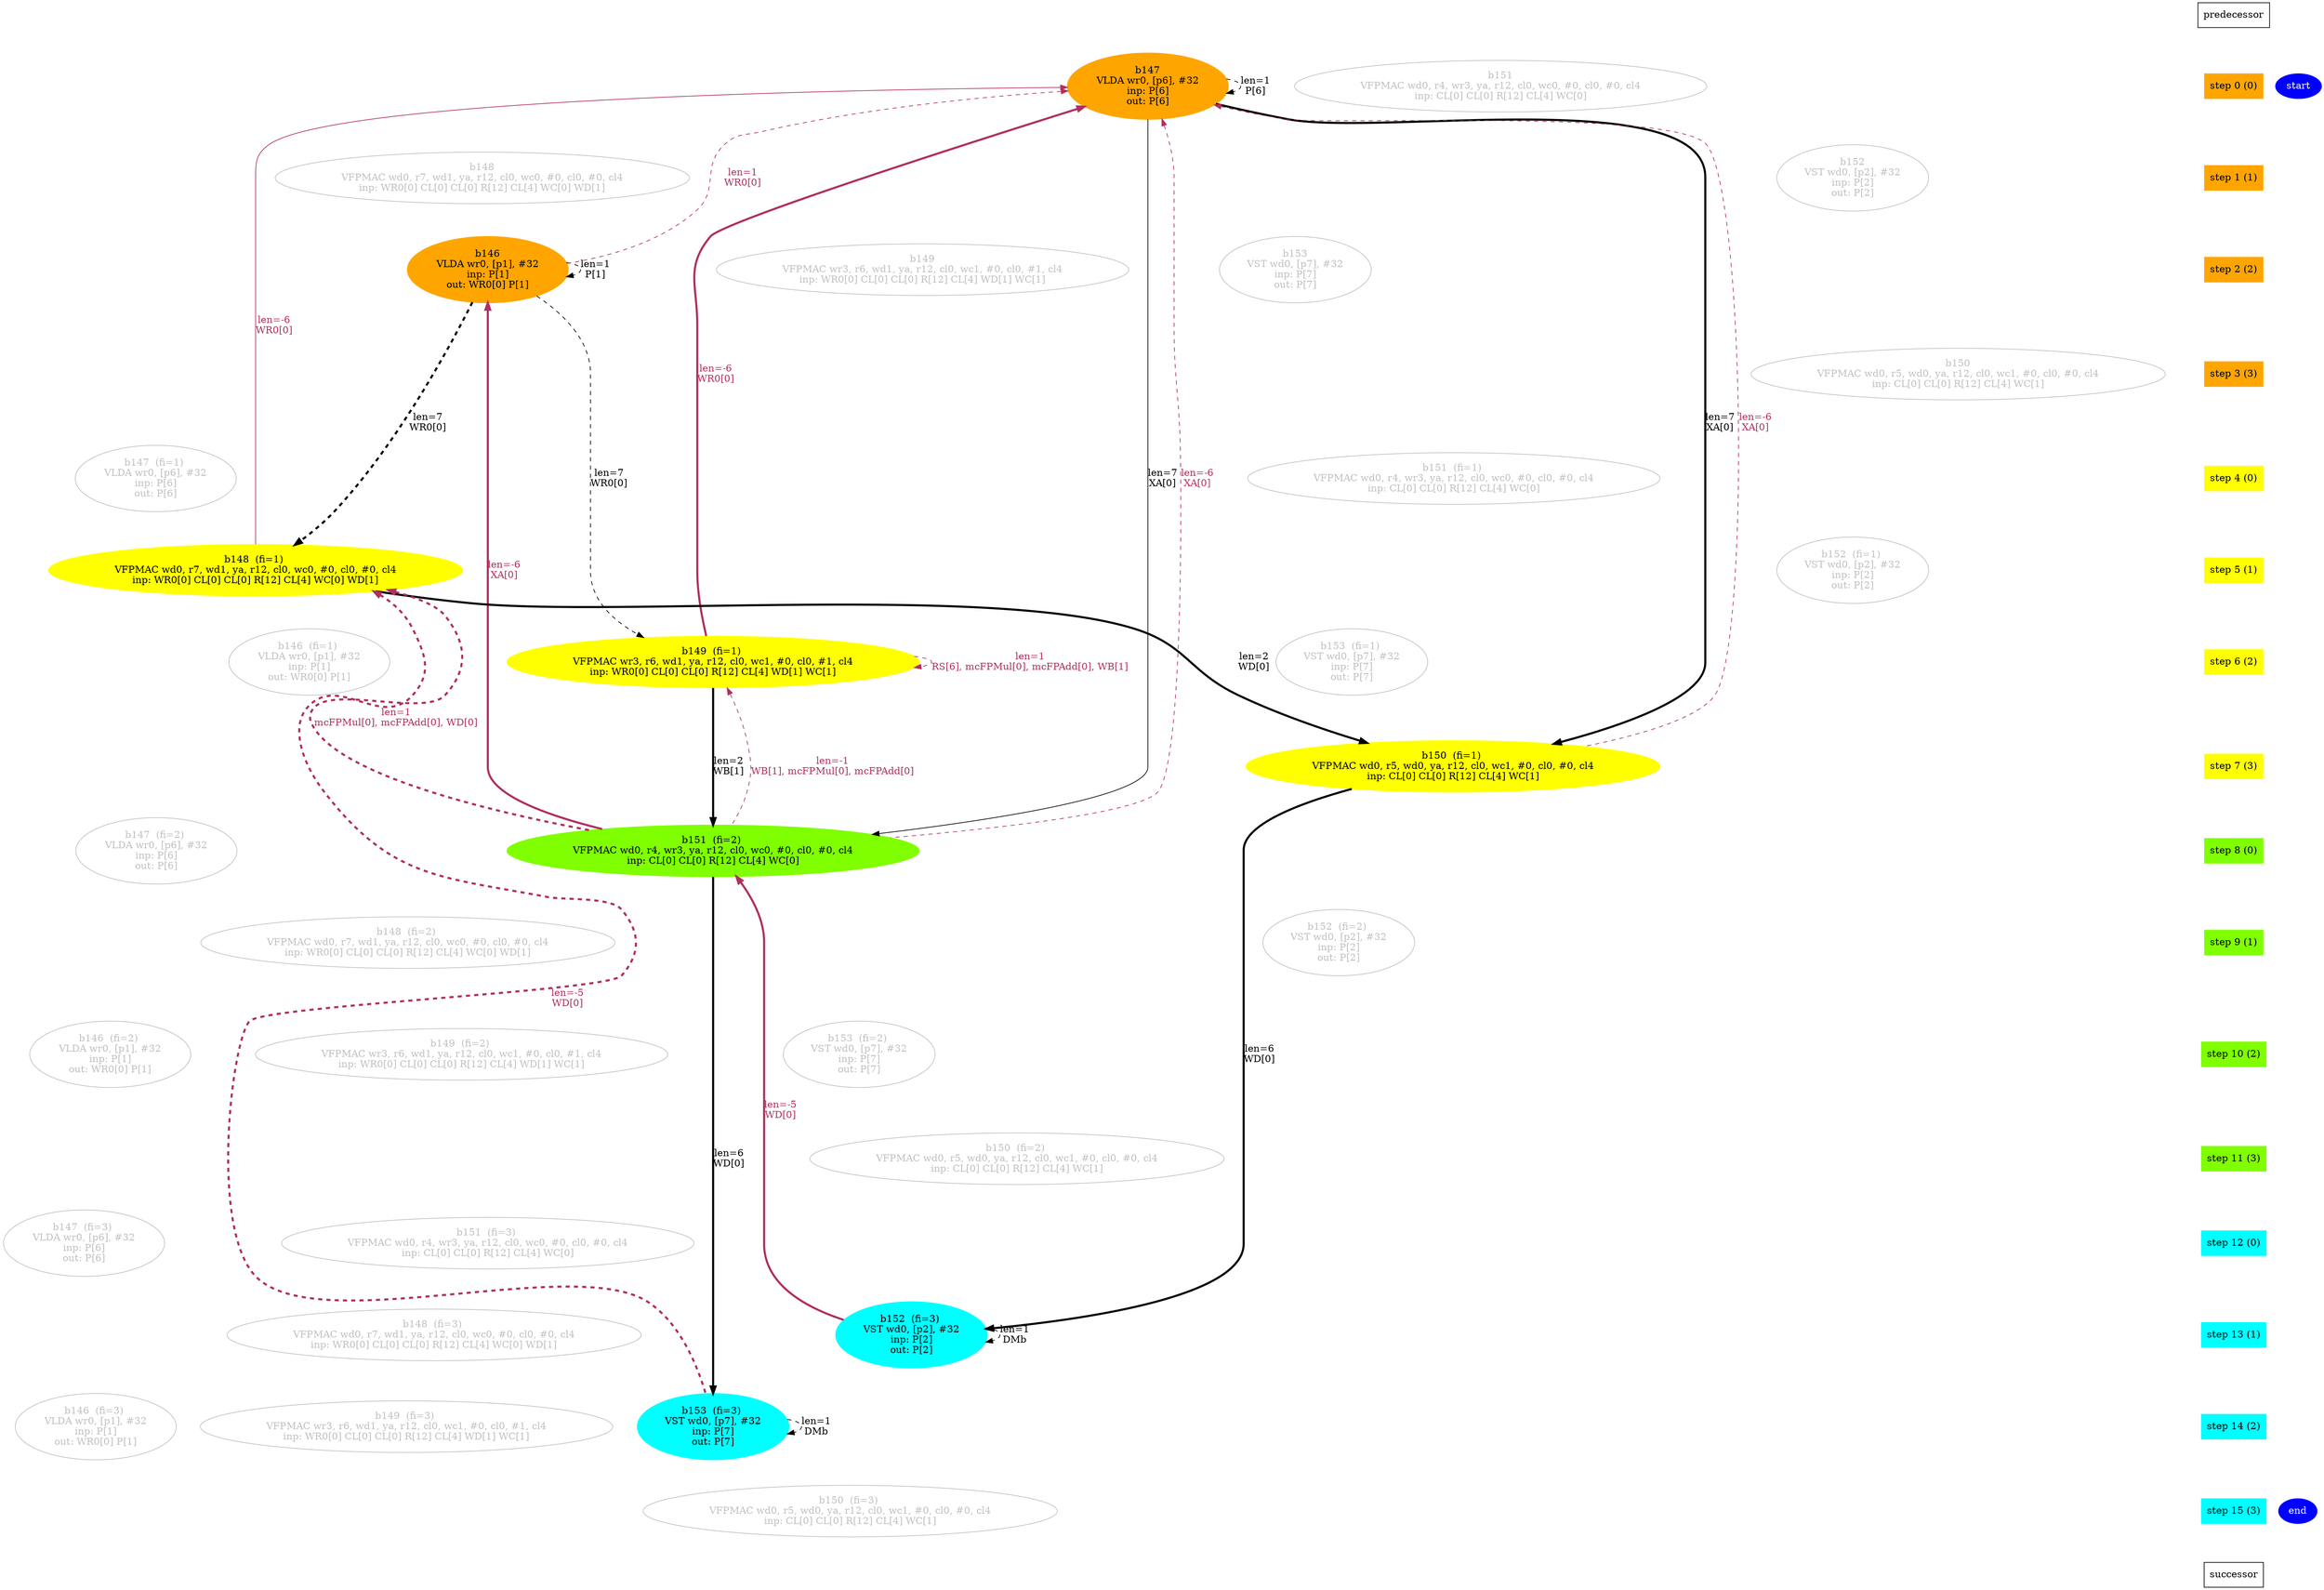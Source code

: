 digraph N {
 b146[color=orange,fontcolor=black,style=filled,label="b146\nVLDA wr0, [p1], #32\ninp: P[1]\nout: WR0[0] P[1]"];  {rank=same; S2;  b146;}
 b147[color=orange,fontcolor=black,style=filled,label="b147\nVLDA wr0, [p6], #32\ninp: P[6]\nout: P[6]"];  {rank=same; S0;  b147;}
 b148[color=yellow,fontcolor=black,style=filled,label="b148  (fi=1) \nVFPMAC wd0, r7, wd1, ya, r12, cl0, wc0, #0, cl0, #0, cl4\ninp: WR0[0] CL[0] CL[0] R[12] CL[4] WC[0] WD[1]"];  {rank=same; S5;  b148;}
 b149[color=yellow,fontcolor=black,style=filled,label="b149  (fi=1) \nVFPMAC wr3, r6, wd1, ya, r12, cl0, wc1, #0, cl0, #1, cl4\ninp: WR0[0] CL[0] CL[0] R[12] CL[4] WD[1] WC[1]"];  {rank=same; S6;  b149;}
 b150[color=yellow,fontcolor=black,style=filled,label="b150  (fi=1) \nVFPMAC wd0, r5, wd0, ya, r12, cl0, wc1, #0, cl0, #0, cl4\ninp: CL[0] CL[0] R[12] CL[4] WC[1]"];  {rank=same; S7;  b150;}
 b151[color=chartreuse,fontcolor=black,style=filled,label="b151  (fi=2) \nVFPMAC wd0, r4, wr3, ya, r12, cl0, wc0, #0, cl0, #0, cl4\ninp: CL[0] CL[0] R[12] CL[4] WC[0]"];  {rank=same; S8;  b151;}
 b152[color=cyan,fontcolor=black,style=filled,label="b152  (fi=3) \nVST wd0, [p2], #32\ninp: P[2]\nout: P[2]"];  {rank=same; S13;  b152;}
 b153[color=cyan,fontcolor=black,style=filled,label="b153  (fi=3) \nVST wd0, [p7], #32\ninp: P[7]\nout: P[7]"];  {rank=same; S14;  b153;}
 start [color=blue,fontcolor=white,style=filled,label="start"];  {rank=same; S0;  start;}
 end [color=blue,fontcolor=white,style=filled,label="end"];  {rank=same; S15;  end;}
   b147 -> b151 [color=black,fontcolor=black,label="len=7\nXA[0]",weight=1000];
   b147 -> b150 [color=black,fontcolor=black,penwidth=3,label="len=7\nXA[0]",weight=1000];
   b147 -> b148 [color=maroon,fontcolor=maroon,label="len=-6\nWR0[0]",weight=1000,dir=back];
   b148 -> b150 [color=black,fontcolor=black,penwidth=3,label="len=2\nWD[0]",weight=1000];
   b147 -> b149 [color=maroon,fontcolor=maroon,penwidth=3,label="len=-6\nWR0[0]",weight=1000,dir=back];
   b149 -> b151 [color=black,fontcolor=black,penwidth=3,label="len=2\nWB[1]",weight=1000];
   b150 -> b152 [color=black,fontcolor=black,penwidth=3,label="len=6\nWD[0]",weight=1000];
   b146 -> b151 [color=maroon,fontcolor=maroon,penwidth=3,label="len=-6\nXA[0]",weight=1000,dir=back];
   b151 -> b153 [color=black,fontcolor=black,penwidth=3,label="len=6\nWD[0]",weight=1000];
   b151 -> b152 [color=maroon,fontcolor=maroon,penwidth=3,label="len=-5\nWD[0]",weight=1000,dir=back];
   b146 -> b148 [color=black,fontcolor=black,penwidth=3,style=dashed,label="len=7\nWR0[0]"];
   b146 -> b149 [color=black,fontcolor=black,style=dashed,label="len=7\nWR0[0]"];
   b147 -> b146 [color=maroon,fontcolor=maroon,style=dashed,dir=back,label="len=1\nWR0[0]"];
   b146 -> b146 [color=black,fontcolor=black,style=dashed,label="len=1\nP[1]"];
   b147 -> b147 [color=black,fontcolor=black,style=dashed,label="len=1\nP[6]"];
   b149 -> b149 [color=maroon,fontcolor=maroon,style=dashed,label="len=1\nRS[6], mcFPMul[0], mcFPAdd[0], WB[1]"];
   b147 -> b150 [color=maroon,fontcolor=maroon,style=dashed,dir=back,label="len=-6\nXA[0]"];
   b149 -> b151 [color=maroon,fontcolor=maroon,style=dashed,dir=back,label="len=-1\nWB[1], mcFPMul[0], mcFPAdd[0]"];
   b148 -> b151 [color=maroon,fontcolor=maroon,penwidth=3,style=dashed,dir=back,label="len=1\nmcFPMul[0], mcFPAdd[0], WD[0]"];
   b147 -> b151 [color=maroon,fontcolor=maroon,style=dashed,dir=back,label="len=-6\nXA[0]"];
   b152 -> b152 [color=black,fontcolor=black,style=dashed,label="len=1\nDMb"];
   b153 -> b153 [color=black,fontcolor=black,style=dashed,label="len=1\nDMb"];
   b148 -> b153 [color=maroon,fontcolor=maroon,penwidth=3,style=dashed,dir=back,label="len=-5\nWD[0]"];
 b146_copy_fi1[color=grey,fontcolor=grey,style=empty,label="b146  (fi=1) \nVLDA wr0, [p1], #32\ninp: P[1]\nout: WR0[0] P[1]"];  {rank=same; S6;  b146_copy_fi1;}
  b146 -> b146_copy_fi1[style=invis,weight=100];
 b146_copy_fi2[color=grey,fontcolor=grey,style=empty,label="b146  (fi=2) \nVLDA wr0, [p1], #32\ninp: P[1]\nout: WR0[0] P[1]"];  {rank=same; S10;  b146_copy_fi2;}
  b146_copy_fi1 -> b146_copy_fi2[style=invis,weight=100];
 b146_copy_fi3[color=grey,fontcolor=grey,style=empty,label="b146  (fi=3) \nVLDA wr0, [p1], #32\ninp: P[1]\nout: WR0[0] P[1]"];  {rank=same; S14;  b146_copy_fi3;}
  b146_copy_fi2 -> b146_copy_fi3[style=invis,weight=100];
 b147_copy_fi1[color=grey,fontcolor=grey,style=empty,label="b147  (fi=1) \nVLDA wr0, [p6], #32\ninp: P[6]\nout: P[6]"];  {rank=same; S4;  b147_copy_fi1;}
  b147 -> b147_copy_fi1[style=invis,weight=100];
 b147_copy_fi2[color=grey,fontcolor=grey,style=empty,label="b147  (fi=2) \nVLDA wr0, [p6], #32\ninp: P[6]\nout: P[6]"];  {rank=same; S8;  b147_copy_fi2;}
  b147_copy_fi1 -> b147_copy_fi2[style=invis,weight=100];
 b147_copy_fi3[color=grey,fontcolor=grey,style=empty,label="b147  (fi=3) \nVLDA wr0, [p6], #32\ninp: P[6]\nout: P[6]"];  {rank=same; S12;  b147_copy_fi3;}
  b147_copy_fi2 -> b147_copy_fi3[style=invis,weight=100];
 b148_copy_fi0[color=grey,fontcolor=grey,style=empty,label="b148\nVFPMAC wd0, r7, wd1, ya, r12, cl0, wc0, #0, cl0, #0, cl4\ninp: WR0[0] CL[0] CL[0] R[12] CL[4] WC[0] WD[1]"];  {rank=same; S1;  b148_copy_fi0;}
  b148_copy_fi0 -> b148[style=invis,weight=100];
 b148_copy_fi2[color=grey,fontcolor=grey,style=empty,label="b148  (fi=2) \nVFPMAC wd0, r7, wd1, ya, r12, cl0, wc0, #0, cl0, #0, cl4\ninp: WR0[0] CL[0] CL[0] R[12] CL[4] WC[0] WD[1]"];  {rank=same; S9;  b148_copy_fi2;}
  b148 -> b148_copy_fi2[style=invis,weight=100];
 b148_copy_fi3[color=grey,fontcolor=grey,style=empty,label="b148  (fi=3) \nVFPMAC wd0, r7, wd1, ya, r12, cl0, wc0, #0, cl0, #0, cl4\ninp: WR0[0] CL[0] CL[0] R[12] CL[4] WC[0] WD[1]"];  {rank=same; S13;  b148_copy_fi3;}
  b148_copy_fi2 -> b148_copy_fi3[style=invis,weight=100];
 b149_copy_fi0[color=grey,fontcolor=grey,style=empty,label="b149\nVFPMAC wr3, r6, wd1, ya, r12, cl0, wc1, #0, cl0, #1, cl4\ninp: WR0[0] CL[0] CL[0] R[12] CL[4] WD[1] WC[1]"];  {rank=same; S2;  b149_copy_fi0;}
  b149_copy_fi0 -> b149[style=invis,weight=100];
 b149_copy_fi2[color=grey,fontcolor=grey,style=empty,label="b149  (fi=2) \nVFPMAC wr3, r6, wd1, ya, r12, cl0, wc1, #0, cl0, #1, cl4\ninp: WR0[0] CL[0] CL[0] R[12] CL[4] WD[1] WC[1]"];  {rank=same; S10;  b149_copy_fi2;}
  b149 -> b149_copy_fi2[style=invis,weight=100];
 b149_copy_fi3[color=grey,fontcolor=grey,style=empty,label="b149  (fi=3) \nVFPMAC wr3, r6, wd1, ya, r12, cl0, wc1, #0, cl0, #1, cl4\ninp: WR0[0] CL[0] CL[0] R[12] CL[4] WD[1] WC[1]"];  {rank=same; S14;  b149_copy_fi3;}
  b149_copy_fi2 -> b149_copy_fi3[style=invis,weight=100];
 b150_copy_fi0[color=grey,fontcolor=grey,style=empty,label="b150\nVFPMAC wd0, r5, wd0, ya, r12, cl0, wc1, #0, cl0, #0, cl4\ninp: CL[0] CL[0] R[12] CL[4] WC[1]"];  {rank=same; S3;  b150_copy_fi0;}
  b150_copy_fi0 -> b150[style=invis,weight=100];
 b150_copy_fi2[color=grey,fontcolor=grey,style=empty,label="b150  (fi=2) \nVFPMAC wd0, r5, wd0, ya, r12, cl0, wc1, #0, cl0, #0, cl4\ninp: CL[0] CL[0] R[12] CL[4] WC[1]"];  {rank=same; S11;  b150_copy_fi2;}
  b150 -> b150_copy_fi2[style=invis,weight=100];
 b150_copy_fi3[color=grey,fontcolor=grey,style=empty,label="b150  (fi=3) \nVFPMAC wd0, r5, wd0, ya, r12, cl0, wc1, #0, cl0, #0, cl4\ninp: CL[0] CL[0] R[12] CL[4] WC[1]"];  {rank=same; S15;  b150_copy_fi3;}
  b150_copy_fi2 -> b150_copy_fi3[style=invis,weight=100];
 b151_copy_fi0[color=grey,fontcolor=grey,style=empty,label="b151\nVFPMAC wd0, r4, wr3, ya, r12, cl0, wc0, #0, cl0, #0, cl4\ninp: CL[0] CL[0] R[12] CL[4] WC[0]"];  {rank=same; S0;  b151_copy_fi0;}
 b151_copy_fi1[color=grey,fontcolor=grey,style=empty,label="b151  (fi=1) \nVFPMAC wd0, r4, wr3, ya, r12, cl0, wc0, #0, cl0, #0, cl4\ninp: CL[0] CL[0] R[12] CL[4] WC[0]"];  {rank=same; S4;  b151_copy_fi1;}
  b151_copy_fi0 -> b151_copy_fi1[style=invis,weight=100];
  b151_copy_fi1 -> b151[style=invis,weight=100];
 b151_copy_fi3[color=grey,fontcolor=grey,style=empty,label="b151  (fi=3) \nVFPMAC wd0, r4, wr3, ya, r12, cl0, wc0, #0, cl0, #0, cl4\ninp: CL[0] CL[0] R[12] CL[4] WC[0]"];  {rank=same; S12;  b151_copy_fi3;}
  b151 -> b151_copy_fi3[style=invis,weight=100];
 b152_copy_fi0[color=grey,fontcolor=grey,style=empty,label="b152\nVST wd0, [p2], #32\ninp: P[2]\nout: P[2]"];  {rank=same; S1;  b152_copy_fi0;}
 b152_copy_fi1[color=grey,fontcolor=grey,style=empty,label="b152  (fi=1) \nVST wd0, [p2], #32\ninp: P[2]\nout: P[2]"];  {rank=same; S5;  b152_copy_fi1;}
  b152_copy_fi0 -> b152_copy_fi1[style=invis,weight=100];
 b152_copy_fi2[color=grey,fontcolor=grey,style=empty,label="b152  (fi=2) \nVST wd0, [p2], #32\ninp: P[2]\nout: P[2]"];  {rank=same; S9;  b152_copy_fi2;}
  b152_copy_fi1 -> b152_copy_fi2[style=invis,weight=100];
  b152_copy_fi2 -> b152[style=invis,weight=100];
 b153_copy_fi0[color=grey,fontcolor=grey,style=empty,label="b153\nVST wd0, [p7], #32\ninp: P[7]\nout: P[7]"];  {rank=same; S2;  b153_copy_fi0;}
 b153_copy_fi1[color=grey,fontcolor=grey,style=empty,label="b153  (fi=1) \nVST wd0, [p7], #32\ninp: P[7]\nout: P[7]"];  {rank=same; S6;  b153_copy_fi1;}
  b153_copy_fi0 -> b153_copy_fi1[style=invis,weight=100];
 b153_copy_fi2[color=grey,fontcolor=grey,style=empty,label="b153  (fi=2) \nVST wd0, [p7], #32\ninp: P[7]\nout: P[7]"];  {rank=same; S10;  b153_copy_fi2;}
  b153_copy_fi1 -> b153_copy_fi2[style=invis,weight=100];
  b153_copy_fi2 -> b153[style=invis,weight=100];
  b147 -> b151_copy_fi0[style=invis,weight=1000];
  b147_copy_fi1 -> b151_copy_fi1[style=invis,weight=1000];
  b147_copy_fi2 -> b151[style=invis,weight=1000];
  b147_copy_fi3 -> b151_copy_fi3[style=invis,weight=1000];
  b148_copy_fi0 -> b152_copy_fi0[style=invis,weight=1000];
  b148 -> b152_copy_fi1[style=invis,weight=1000];
  b148_copy_fi2 -> b152_copy_fi2[style=invis,weight=1000];
  b148_copy_fi3 -> b152[style=invis,weight=1000];
  b146 -> b149_copy_fi0[style=invis,weight=1000];
  b149_copy_fi0 -> b153_copy_fi0[style=invis,weight=1000];
  b146_copy_fi1 -> b149[style=invis,weight=1000];
  b149 -> b153_copy_fi1[style=invis,weight=1000];
  b146_copy_fi2 -> b149_copy_fi2[style=invis,weight=1000];
  b149_copy_fi2 -> b153_copy_fi2[style=invis,weight=1000];
  b146_copy_fi3 -> b149_copy_fi3[style=invis,weight=1000];
  b149_copy_fi3 -> b153[style=invis,weight=1000];
  Sm1 [label="predecessor",shape=box];
  S0 [label="step 0 (0)",style=filled,fontcolor=black,color=orange,shape=box];
  Sm1 -> S0[style=invis,weight=9000];
  S1 [label="step 1 (1)",style=filled,fontcolor=black,color=orange,shape=box];
  S0 -> S1[style=invis,weight=9000];
  S2 [label="step 2 (2)",style=filled,fontcolor=black,color=orange,shape=box];
  S1 -> S2[style=invis,weight=9000];
  S3 [label="step 3 (3)",style=filled,fontcolor=black,color=orange,shape=box];
  S2 -> S3[style=invis,weight=9000];
  S4 [label="step 4 (0)",style=filled,fontcolor=black,color=yellow,shape=box];
  S3 -> S4[style=invis,weight=9000];
  S5 [label="step 5 (1)",style=filled,fontcolor=black,color=yellow,shape=box];
  S4 -> S5[style=invis,weight=9000];
  S6 [label="step 6 (2)",style=filled,fontcolor=black,color=yellow,shape=box];
  S5 -> S6[style=invis,weight=9000];
  S7 [label="step 7 (3)",style=filled,fontcolor=black,color=yellow,shape=box];
  S6 -> S7[style=invis,weight=9000];
  S8 [label="step 8 (0)",style=filled,fontcolor=black,color=chartreuse,shape=box];
  S7 -> S8[style=invis,weight=9000];
  S9 [label="step 9 (1)",style=filled,fontcolor=black,color=chartreuse,shape=box];
  S8 -> S9[style=invis,weight=9000];
  S10 [label="step 10 (2)",style=filled,fontcolor=black,color=chartreuse,shape=box];
  S9 -> S10[style=invis,weight=9000];
  S11 [label="step 11 (3)",style=filled,fontcolor=black,color=chartreuse,shape=box];
  S10 -> S11[style=invis,weight=9000];
  S12 [label="step 12 (0)",style=filled,fontcolor=black,color=cyan,shape=box];
  S11 -> S12[style=invis,weight=9000];
  S13 [label="step 13 (1)",style=filled,fontcolor=black,color=cyan,shape=box];
  S12 -> S13[style=invis,weight=9000];
  S14 [label="step 14 (2)",style=filled,fontcolor=black,color=cyan,shape=box];
  S13 -> S14[style=invis,weight=9000];
  S15 [label="step 15 (3)",style=filled,fontcolor=black,color=cyan,shape=box];
  S14 -> S15[style=invis,weight=9000];
  S16 [label="successor",shape=box];
  S15 -> S16[style=invis,weight=9000];
}
